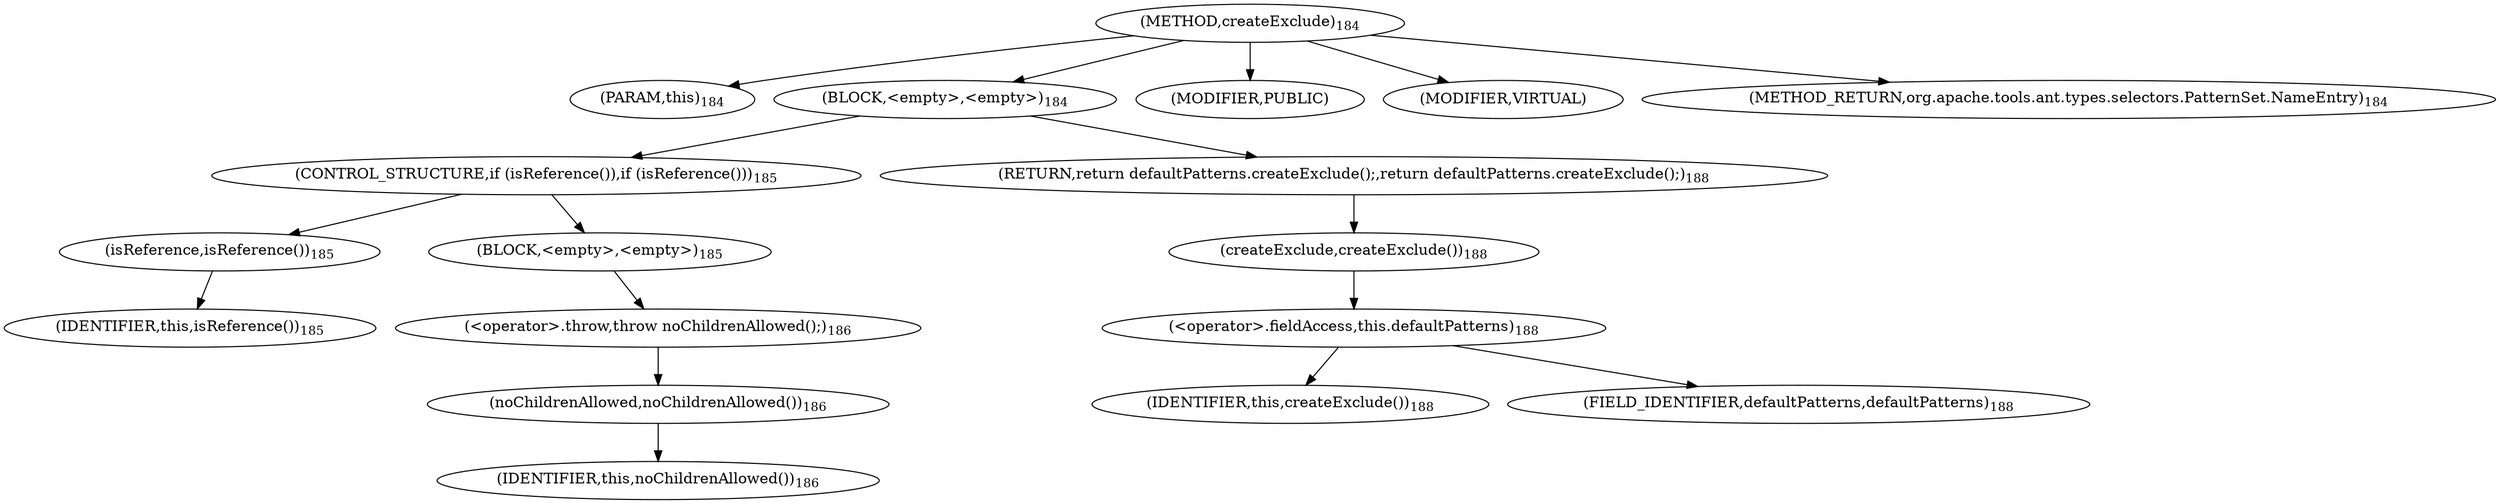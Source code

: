 digraph "createExclude" {  
"443" [label = <(METHOD,createExclude)<SUB>184</SUB>> ]
"38" [label = <(PARAM,this)<SUB>184</SUB>> ]
"444" [label = <(BLOCK,&lt;empty&gt;,&lt;empty&gt;)<SUB>184</SUB>> ]
"445" [label = <(CONTROL_STRUCTURE,if (isReference()),if (isReference()))<SUB>185</SUB>> ]
"446" [label = <(isReference,isReference())<SUB>185</SUB>> ]
"37" [label = <(IDENTIFIER,this,isReference())<SUB>185</SUB>> ]
"447" [label = <(BLOCK,&lt;empty&gt;,&lt;empty&gt;)<SUB>185</SUB>> ]
"448" [label = <(&lt;operator&gt;.throw,throw noChildrenAllowed();)<SUB>186</SUB>> ]
"449" [label = <(noChildrenAllowed,noChildrenAllowed())<SUB>186</SUB>> ]
"39" [label = <(IDENTIFIER,this,noChildrenAllowed())<SUB>186</SUB>> ]
"450" [label = <(RETURN,return defaultPatterns.createExclude();,return defaultPatterns.createExclude();)<SUB>188</SUB>> ]
"451" [label = <(createExclude,createExclude())<SUB>188</SUB>> ]
"452" [label = <(&lt;operator&gt;.fieldAccess,this.defaultPatterns)<SUB>188</SUB>> ]
"453" [label = <(IDENTIFIER,this,createExclude())<SUB>188</SUB>> ]
"454" [label = <(FIELD_IDENTIFIER,defaultPatterns,defaultPatterns)<SUB>188</SUB>> ]
"455" [label = <(MODIFIER,PUBLIC)> ]
"456" [label = <(MODIFIER,VIRTUAL)> ]
"457" [label = <(METHOD_RETURN,org.apache.tools.ant.types.selectors.PatternSet.NameEntry)<SUB>184</SUB>> ]
  "443" -> "38" 
  "443" -> "444" 
  "443" -> "455" 
  "443" -> "456" 
  "443" -> "457" 
  "444" -> "445" 
  "444" -> "450" 
  "445" -> "446" 
  "445" -> "447" 
  "446" -> "37" 
  "447" -> "448" 
  "448" -> "449" 
  "449" -> "39" 
  "450" -> "451" 
  "451" -> "452" 
  "452" -> "453" 
  "452" -> "454" 
}

